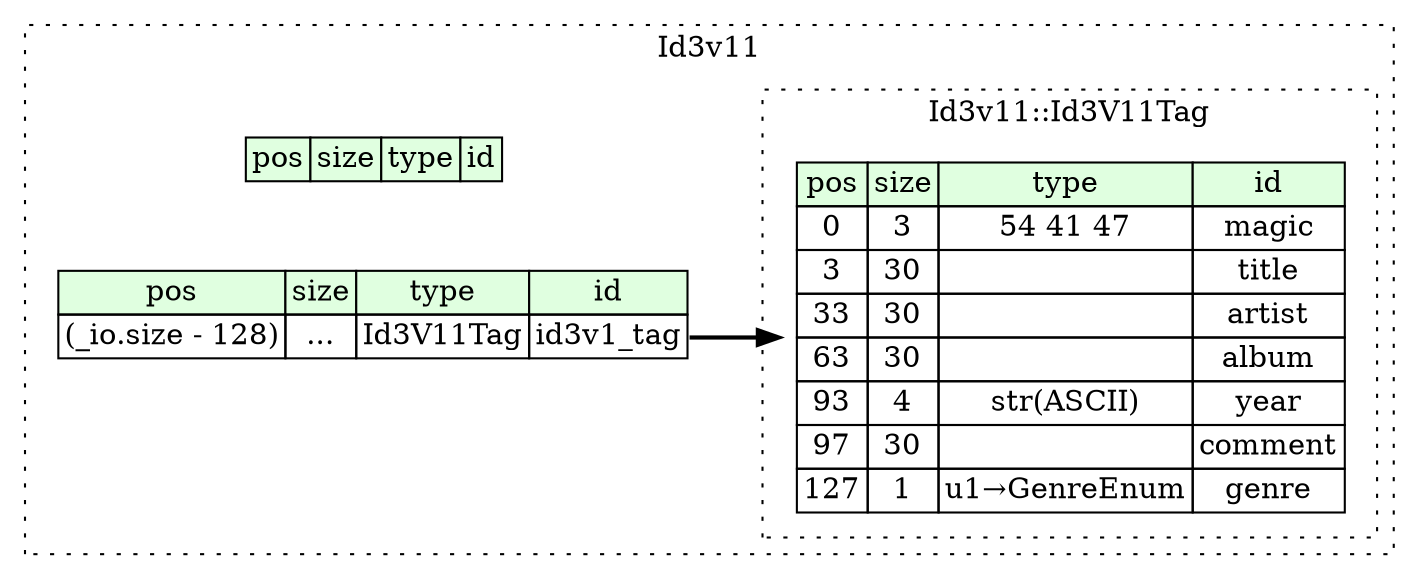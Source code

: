 digraph {
	rankdir=LR;
	node [shape=plaintext];
	subgraph cluster__id3v1_1 {
		label="Id3v11";
		graph[style=dotted];

		id3v1_1__seq [label=<<TABLE BORDER="0" CELLBORDER="1" CELLSPACING="0">
			<TR><TD BGCOLOR="#E0FFE0">pos</TD><TD BGCOLOR="#E0FFE0">size</TD><TD BGCOLOR="#E0FFE0">type</TD><TD BGCOLOR="#E0FFE0">id</TD></TR>
		</TABLE>>];
		id3v1_1__inst__id3v1_tag [label=<<TABLE BORDER="0" CELLBORDER="1" CELLSPACING="0">
			<TR><TD BGCOLOR="#E0FFE0">pos</TD><TD BGCOLOR="#E0FFE0">size</TD><TD BGCOLOR="#E0FFE0">type</TD><TD BGCOLOR="#E0FFE0">id</TD></TR>
			<TR><TD PORT="id3v1_tag_pos">(_io.size - 128)</TD><TD PORT="id3v1_tag_size">...</TD><TD>Id3V11Tag</TD><TD PORT="id3v1_tag_type">id3v1_tag</TD></TR>
		</TABLE>>];
		subgraph cluster__id3_v1_1_tag {
			label="Id3v11::Id3V11Tag";
			graph[style=dotted];

			id3_v1_1_tag__seq [label=<<TABLE BORDER="0" CELLBORDER="1" CELLSPACING="0">
				<TR><TD BGCOLOR="#E0FFE0">pos</TD><TD BGCOLOR="#E0FFE0">size</TD><TD BGCOLOR="#E0FFE0">type</TD><TD BGCOLOR="#E0FFE0">id</TD></TR>
				<TR><TD PORT="magic_pos">0</TD><TD PORT="magic_size">3</TD><TD>54 41 47</TD><TD PORT="magic_type">magic</TD></TR>
				<TR><TD PORT="title_pos">3</TD><TD PORT="title_size">30</TD><TD></TD><TD PORT="title_type">title</TD></TR>
				<TR><TD PORT="artist_pos">33</TD><TD PORT="artist_size">30</TD><TD></TD><TD PORT="artist_type">artist</TD></TR>
				<TR><TD PORT="album_pos">63</TD><TD PORT="album_size">30</TD><TD></TD><TD PORT="album_type">album</TD></TR>
				<TR><TD PORT="year_pos">93</TD><TD PORT="year_size">4</TD><TD>str(ASCII)</TD><TD PORT="year_type">year</TD></TR>
				<TR><TD PORT="comment_pos">97</TD><TD PORT="comment_size">30</TD><TD></TD><TD PORT="comment_type">comment</TD></TR>
				<TR><TD PORT="genre_pos">127</TD><TD PORT="genre_size">1</TD><TD>u1→GenreEnum</TD><TD PORT="genre_type">genre</TD></TR>
			</TABLE>>];
		}
	}
	id3v1_1__inst__id3v1_tag:id3v1_tag_type -> id3_v1_1_tag__seq [style=bold];
}
